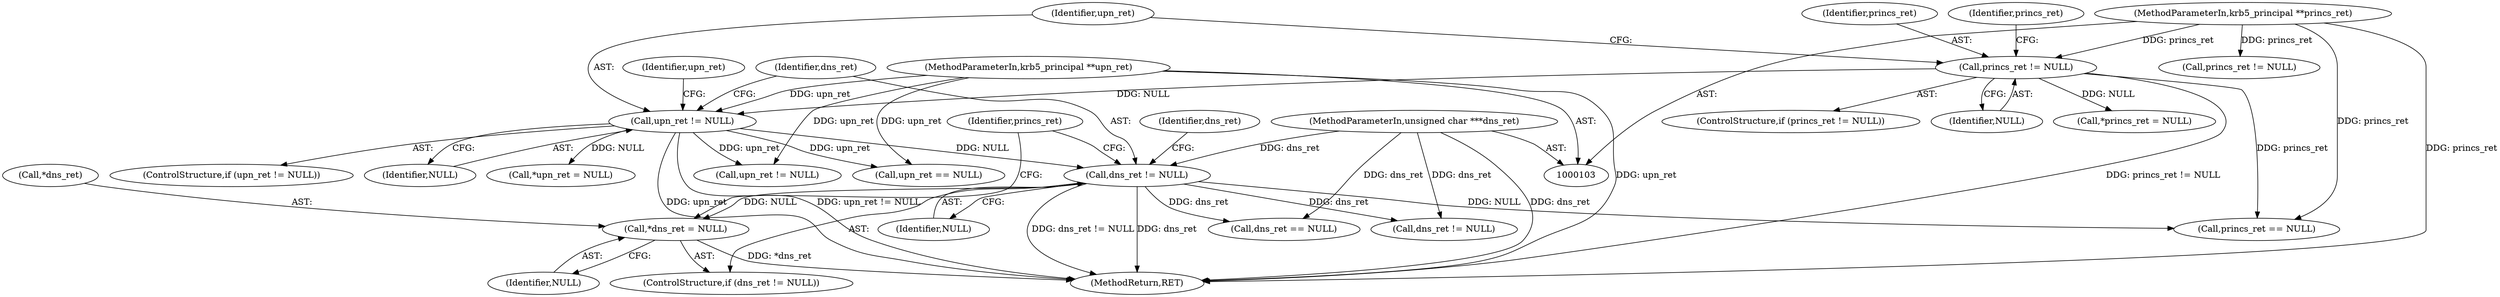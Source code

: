 digraph "0_krb5_50fe4074f188c2d4da0c421e96553acea8378db2@pointer" {
"1000187" [label="(Call,*dns_ret = NULL)"];
"1000184" [label="(Call,dns_ret != NULL)"];
"1000110" [label="(MethodParameterIn,unsigned char ***dns_ret)"];
"1000176" [label="(Call,upn_ret != NULL)"];
"1000109" [label="(MethodParameterIn,krb5_principal **upn_ret)"];
"1000168" [label="(Call,princs_ret != NULL)"];
"1000108" [label="(MethodParameterIn,krb5_principal **princs_ret)"];
"1000110" [label="(MethodParameterIn,unsigned char ***dns_ret)"];
"1000177" [label="(Identifier,upn_ret)"];
"1000291" [label="(Call,upn_ret != NULL)"];
"1000109" [label="(MethodParameterIn,krb5_principal **upn_ret)"];
"1000181" [label="(Identifier,upn_ret)"];
"1000167" [label="(ControlStructure,if (princs_ret != NULL))"];
"1000170" [label="(Identifier,NULL)"];
"1000190" [label="(Identifier,NULL)"];
"1000187" [label="(Call,*dns_ret = NULL)"];
"1000189" [label="(Identifier,dns_ret)"];
"1000179" [label="(Call,*upn_ret = NULL)"];
"1000171" [label="(Call,*princs_ret = NULL)"];
"1000169" [label="(Identifier,princs_ret)"];
"1000706" [label="(MethodReturn,RET)"];
"1000188" [label="(Call,*dns_ret)"];
"1000183" [label="(ControlStructure,if (dns_ret != NULL))"];
"1000168" [label="(Call,princs_ret != NULL)"];
"1000269" [label="(Call,princs_ret != NULL)"];
"1000176" [label="(Call,upn_ret != NULL)"];
"1000313" [label="(Call,dns_ret != NULL)"];
"1000197" [label="(Call,upn_ret == NULL)"];
"1000175" [label="(ControlStructure,if (upn_ret != NULL))"];
"1000186" [label="(Identifier,NULL)"];
"1000185" [label="(Identifier,dns_ret)"];
"1000173" [label="(Identifier,princs_ret)"];
"1000200" [label="(Call,dns_ret == NULL)"];
"1000178" [label="(Identifier,NULL)"];
"1000108" [label="(MethodParameterIn,krb5_principal **princs_ret)"];
"1000194" [label="(Identifier,princs_ret)"];
"1000193" [label="(Call,princs_ret == NULL)"];
"1000184" [label="(Call,dns_ret != NULL)"];
"1000187" -> "1000183"  [label="AST: "];
"1000187" -> "1000190"  [label="CFG: "];
"1000188" -> "1000187"  [label="AST: "];
"1000190" -> "1000187"  [label="AST: "];
"1000194" -> "1000187"  [label="CFG: "];
"1000187" -> "1000706"  [label="DDG: *dns_ret"];
"1000184" -> "1000187"  [label="DDG: NULL"];
"1000184" -> "1000183"  [label="AST: "];
"1000184" -> "1000186"  [label="CFG: "];
"1000185" -> "1000184"  [label="AST: "];
"1000186" -> "1000184"  [label="AST: "];
"1000189" -> "1000184"  [label="CFG: "];
"1000194" -> "1000184"  [label="CFG: "];
"1000184" -> "1000706"  [label="DDG: dns_ret"];
"1000184" -> "1000706"  [label="DDG: dns_ret != NULL"];
"1000110" -> "1000184"  [label="DDG: dns_ret"];
"1000176" -> "1000184"  [label="DDG: NULL"];
"1000184" -> "1000193"  [label="DDG: NULL"];
"1000184" -> "1000200"  [label="DDG: dns_ret"];
"1000184" -> "1000313"  [label="DDG: dns_ret"];
"1000110" -> "1000103"  [label="AST: "];
"1000110" -> "1000706"  [label="DDG: dns_ret"];
"1000110" -> "1000200"  [label="DDG: dns_ret"];
"1000110" -> "1000313"  [label="DDG: dns_ret"];
"1000176" -> "1000175"  [label="AST: "];
"1000176" -> "1000178"  [label="CFG: "];
"1000177" -> "1000176"  [label="AST: "];
"1000178" -> "1000176"  [label="AST: "];
"1000181" -> "1000176"  [label="CFG: "];
"1000185" -> "1000176"  [label="CFG: "];
"1000176" -> "1000706"  [label="DDG: upn_ret != NULL"];
"1000176" -> "1000706"  [label="DDG: upn_ret"];
"1000109" -> "1000176"  [label="DDG: upn_ret"];
"1000168" -> "1000176"  [label="DDG: NULL"];
"1000176" -> "1000179"  [label="DDG: NULL"];
"1000176" -> "1000197"  [label="DDG: upn_ret"];
"1000176" -> "1000291"  [label="DDG: upn_ret"];
"1000109" -> "1000103"  [label="AST: "];
"1000109" -> "1000706"  [label="DDG: upn_ret"];
"1000109" -> "1000197"  [label="DDG: upn_ret"];
"1000109" -> "1000291"  [label="DDG: upn_ret"];
"1000168" -> "1000167"  [label="AST: "];
"1000168" -> "1000170"  [label="CFG: "];
"1000169" -> "1000168"  [label="AST: "];
"1000170" -> "1000168"  [label="AST: "];
"1000173" -> "1000168"  [label="CFG: "];
"1000177" -> "1000168"  [label="CFG: "];
"1000168" -> "1000706"  [label="DDG: princs_ret != NULL"];
"1000108" -> "1000168"  [label="DDG: princs_ret"];
"1000168" -> "1000171"  [label="DDG: NULL"];
"1000168" -> "1000193"  [label="DDG: princs_ret"];
"1000108" -> "1000103"  [label="AST: "];
"1000108" -> "1000706"  [label="DDG: princs_ret"];
"1000108" -> "1000193"  [label="DDG: princs_ret"];
"1000108" -> "1000269"  [label="DDG: princs_ret"];
}

